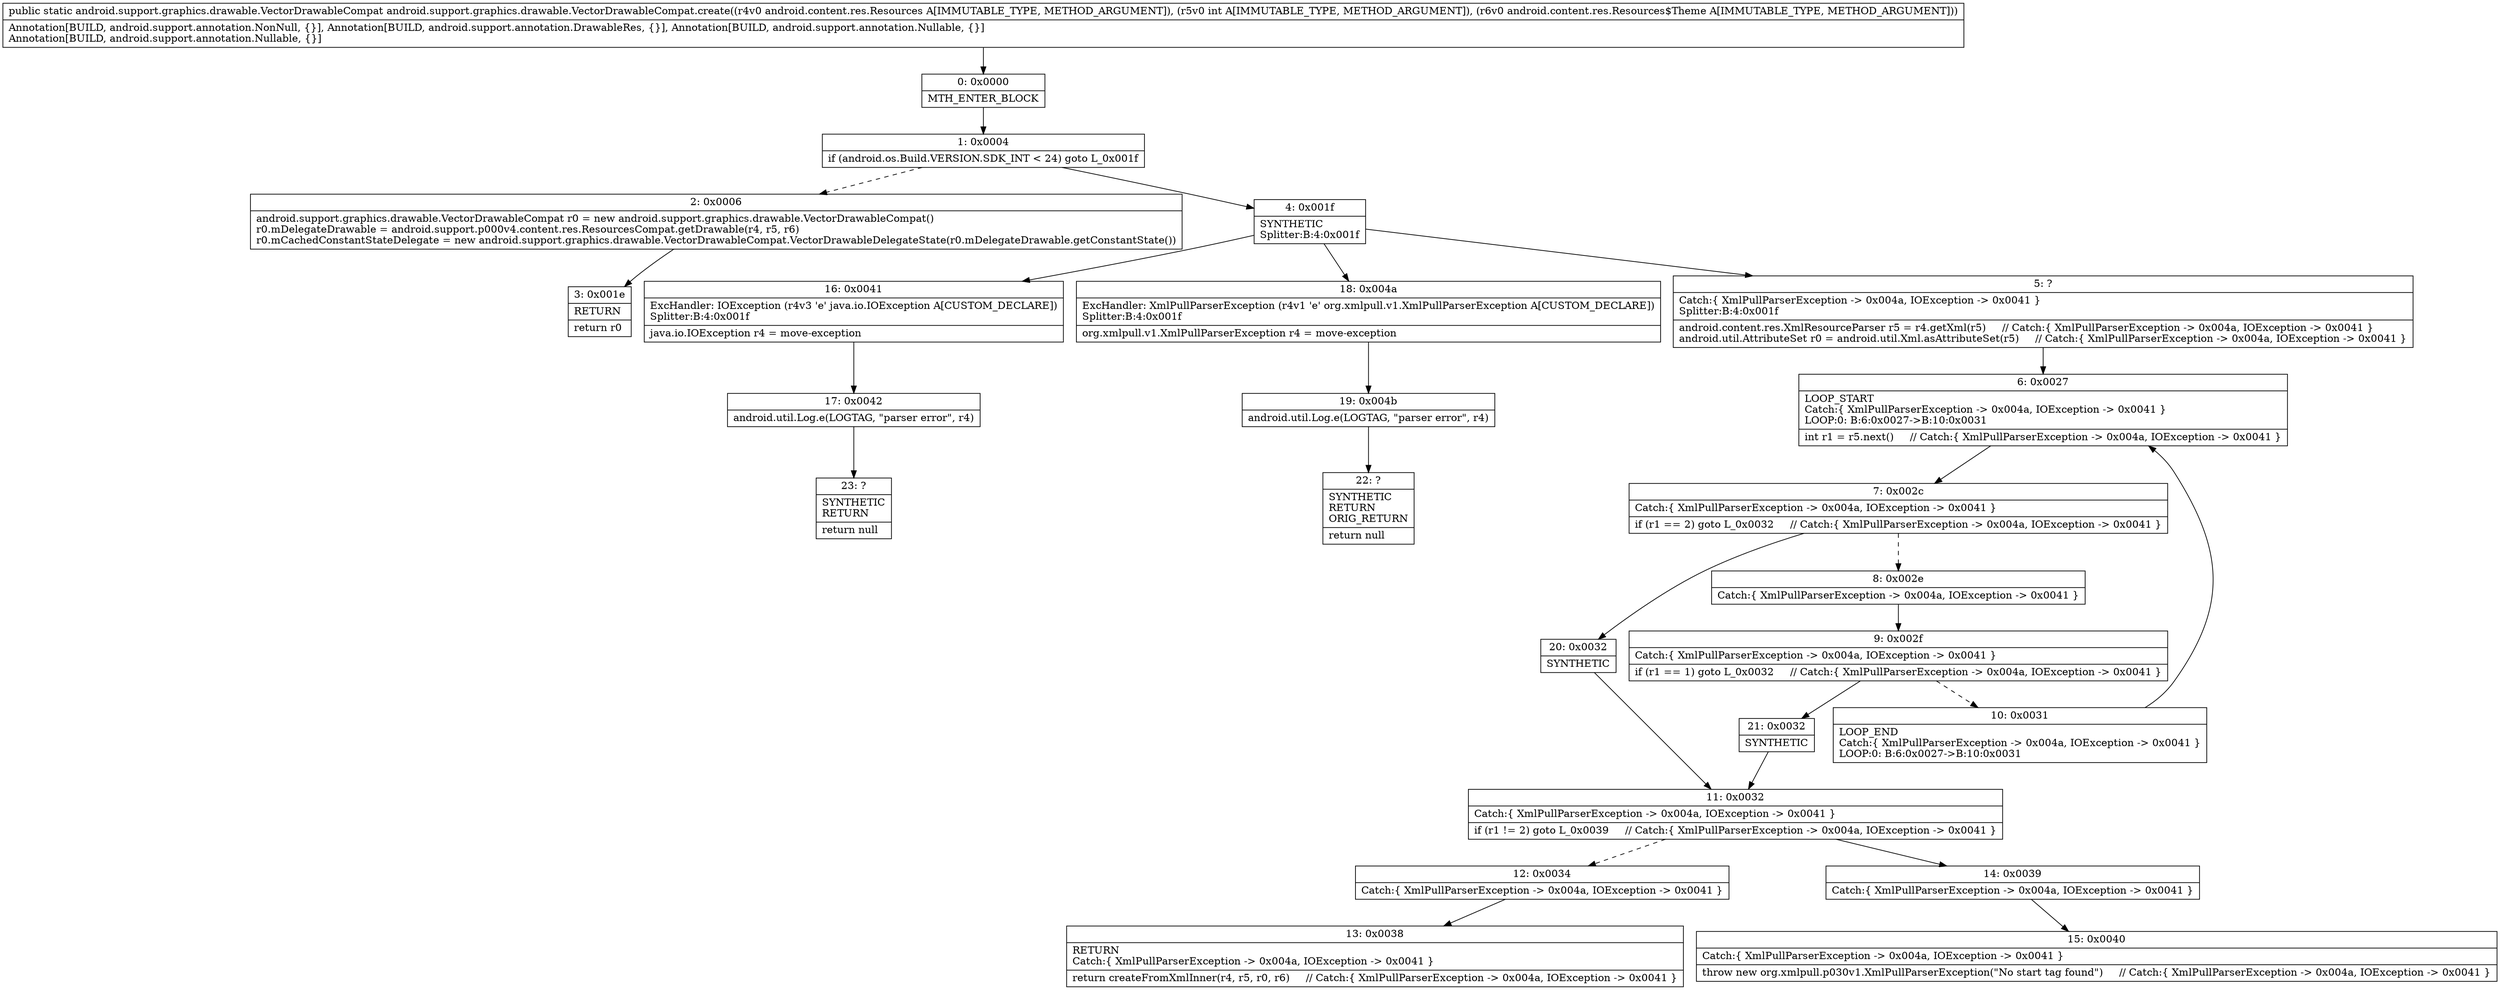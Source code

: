 digraph "CFG forandroid.support.graphics.drawable.VectorDrawableCompat.create(Landroid\/content\/res\/Resources;ILandroid\/content\/res\/Resources$Theme;)Landroid\/support\/graphics\/drawable\/VectorDrawableCompat;" {
Node_0 [shape=record,label="{0\:\ 0x0000|MTH_ENTER_BLOCK\l}"];
Node_1 [shape=record,label="{1\:\ 0x0004|if (android.os.Build.VERSION.SDK_INT \< 24) goto L_0x001f\l}"];
Node_2 [shape=record,label="{2\:\ 0x0006|android.support.graphics.drawable.VectorDrawableCompat r0 = new android.support.graphics.drawable.VectorDrawableCompat()\lr0.mDelegateDrawable = android.support.p000v4.content.res.ResourcesCompat.getDrawable(r4, r5, r6)\lr0.mCachedConstantStateDelegate = new android.support.graphics.drawable.VectorDrawableCompat.VectorDrawableDelegateState(r0.mDelegateDrawable.getConstantState())\l}"];
Node_3 [shape=record,label="{3\:\ 0x001e|RETURN\l|return r0\l}"];
Node_4 [shape=record,label="{4\:\ 0x001f|SYNTHETIC\lSplitter:B:4:0x001f\l}"];
Node_5 [shape=record,label="{5\:\ ?|Catch:\{ XmlPullParserException \-\> 0x004a, IOException \-\> 0x0041 \}\lSplitter:B:4:0x001f\l|android.content.res.XmlResourceParser r5 = r4.getXml(r5)     \/\/ Catch:\{ XmlPullParserException \-\> 0x004a, IOException \-\> 0x0041 \}\landroid.util.AttributeSet r0 = android.util.Xml.asAttributeSet(r5)     \/\/ Catch:\{ XmlPullParserException \-\> 0x004a, IOException \-\> 0x0041 \}\l}"];
Node_6 [shape=record,label="{6\:\ 0x0027|LOOP_START\lCatch:\{ XmlPullParserException \-\> 0x004a, IOException \-\> 0x0041 \}\lLOOP:0: B:6:0x0027\-\>B:10:0x0031\l|int r1 = r5.next()     \/\/ Catch:\{ XmlPullParserException \-\> 0x004a, IOException \-\> 0x0041 \}\l}"];
Node_7 [shape=record,label="{7\:\ 0x002c|Catch:\{ XmlPullParserException \-\> 0x004a, IOException \-\> 0x0041 \}\l|if (r1 == 2) goto L_0x0032     \/\/ Catch:\{ XmlPullParserException \-\> 0x004a, IOException \-\> 0x0041 \}\l}"];
Node_8 [shape=record,label="{8\:\ 0x002e|Catch:\{ XmlPullParserException \-\> 0x004a, IOException \-\> 0x0041 \}\l}"];
Node_9 [shape=record,label="{9\:\ 0x002f|Catch:\{ XmlPullParserException \-\> 0x004a, IOException \-\> 0x0041 \}\l|if (r1 == 1) goto L_0x0032     \/\/ Catch:\{ XmlPullParserException \-\> 0x004a, IOException \-\> 0x0041 \}\l}"];
Node_10 [shape=record,label="{10\:\ 0x0031|LOOP_END\lCatch:\{ XmlPullParserException \-\> 0x004a, IOException \-\> 0x0041 \}\lLOOP:0: B:6:0x0027\-\>B:10:0x0031\l}"];
Node_11 [shape=record,label="{11\:\ 0x0032|Catch:\{ XmlPullParserException \-\> 0x004a, IOException \-\> 0x0041 \}\l|if (r1 != 2) goto L_0x0039     \/\/ Catch:\{ XmlPullParserException \-\> 0x004a, IOException \-\> 0x0041 \}\l}"];
Node_12 [shape=record,label="{12\:\ 0x0034|Catch:\{ XmlPullParserException \-\> 0x004a, IOException \-\> 0x0041 \}\l}"];
Node_13 [shape=record,label="{13\:\ 0x0038|RETURN\lCatch:\{ XmlPullParserException \-\> 0x004a, IOException \-\> 0x0041 \}\l|return createFromXmlInner(r4, r5, r0, r6)     \/\/ Catch:\{ XmlPullParserException \-\> 0x004a, IOException \-\> 0x0041 \}\l}"];
Node_14 [shape=record,label="{14\:\ 0x0039|Catch:\{ XmlPullParserException \-\> 0x004a, IOException \-\> 0x0041 \}\l}"];
Node_15 [shape=record,label="{15\:\ 0x0040|Catch:\{ XmlPullParserException \-\> 0x004a, IOException \-\> 0x0041 \}\l|throw new org.xmlpull.p030v1.XmlPullParserException(\"No start tag found\")     \/\/ Catch:\{ XmlPullParserException \-\> 0x004a, IOException \-\> 0x0041 \}\l}"];
Node_16 [shape=record,label="{16\:\ 0x0041|ExcHandler: IOException (r4v3 'e' java.io.IOException A[CUSTOM_DECLARE])\lSplitter:B:4:0x001f\l|java.io.IOException r4 = move\-exception\l}"];
Node_17 [shape=record,label="{17\:\ 0x0042|android.util.Log.e(LOGTAG, \"parser error\", r4)\l}"];
Node_18 [shape=record,label="{18\:\ 0x004a|ExcHandler: XmlPullParserException (r4v1 'e' org.xmlpull.v1.XmlPullParserException A[CUSTOM_DECLARE])\lSplitter:B:4:0x001f\l|org.xmlpull.v1.XmlPullParserException r4 = move\-exception\l}"];
Node_19 [shape=record,label="{19\:\ 0x004b|android.util.Log.e(LOGTAG, \"parser error\", r4)\l}"];
Node_20 [shape=record,label="{20\:\ 0x0032|SYNTHETIC\l}"];
Node_21 [shape=record,label="{21\:\ 0x0032|SYNTHETIC\l}"];
Node_22 [shape=record,label="{22\:\ ?|SYNTHETIC\lRETURN\lORIG_RETURN\l|return null\l}"];
Node_23 [shape=record,label="{23\:\ ?|SYNTHETIC\lRETURN\l|return null\l}"];
MethodNode[shape=record,label="{public static android.support.graphics.drawable.VectorDrawableCompat android.support.graphics.drawable.VectorDrawableCompat.create((r4v0 android.content.res.Resources A[IMMUTABLE_TYPE, METHOD_ARGUMENT]), (r5v0 int A[IMMUTABLE_TYPE, METHOD_ARGUMENT]), (r6v0 android.content.res.Resources$Theme A[IMMUTABLE_TYPE, METHOD_ARGUMENT]))  | Annotation[BUILD, android.support.annotation.NonNull, \{\}], Annotation[BUILD, android.support.annotation.DrawableRes, \{\}], Annotation[BUILD, android.support.annotation.Nullable, \{\}]\lAnnotation[BUILD, android.support.annotation.Nullable, \{\}]\l}"];
MethodNode -> Node_0;
Node_0 -> Node_1;
Node_1 -> Node_2[style=dashed];
Node_1 -> Node_4;
Node_2 -> Node_3;
Node_4 -> Node_5;
Node_4 -> Node_18;
Node_4 -> Node_16;
Node_5 -> Node_6;
Node_6 -> Node_7;
Node_7 -> Node_8[style=dashed];
Node_7 -> Node_20;
Node_8 -> Node_9;
Node_9 -> Node_10[style=dashed];
Node_9 -> Node_21;
Node_10 -> Node_6;
Node_11 -> Node_12[style=dashed];
Node_11 -> Node_14;
Node_12 -> Node_13;
Node_14 -> Node_15;
Node_16 -> Node_17;
Node_17 -> Node_23;
Node_18 -> Node_19;
Node_19 -> Node_22;
Node_20 -> Node_11;
Node_21 -> Node_11;
}

